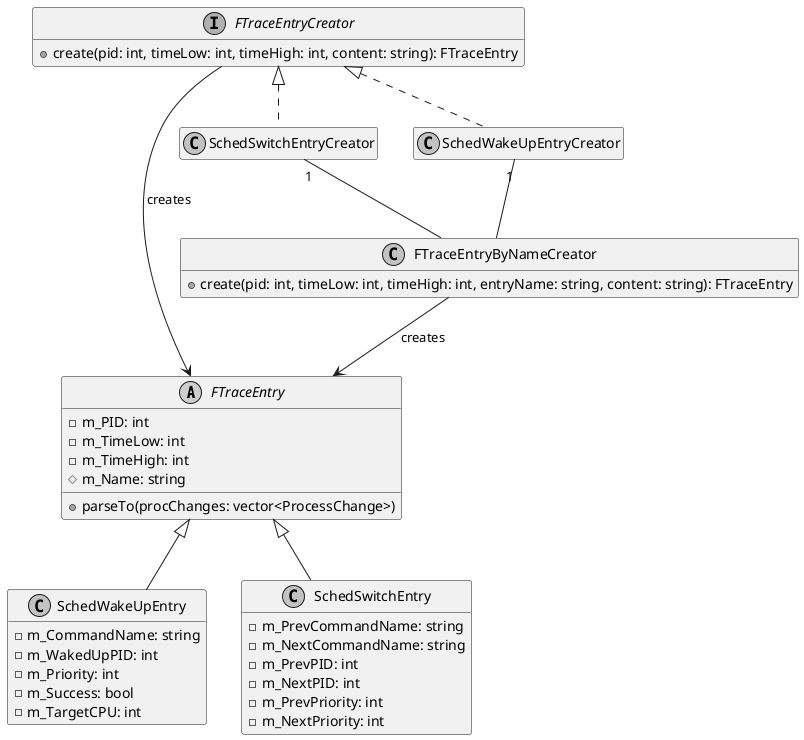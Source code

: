 @startuml

skinparam monochrome true

abstract FTraceEntry {
  - m_PID: int
  - m_TimeLow: int
  - m_TimeHigh: int
  # m_Name: string
  + parseTo(procChanges: vector<ProcessChange>)
}

class SchedWakeUpEntry {
  - m_CommandName: string
  - m_WakedUpPID: int
  - m_Priority: int
  - m_Success: bool
  - m_TargetCPU: int
}
hide SchedWakeUpEntry methods

FTraceEntry <|-- SchedWakeUpEntry

class SchedSwitchEntry {
  - m_PrevCommandName: string
  - m_NextCommandName: string
  - m_PrevPID: int
  - m_NextPID: int
  - m_PrevPriority: int
  - m_NextPriority: int
}
hide SchedSwitchEntry methods

FTraceEntry <|-- SchedSwitchEntry

class FTraceEntryByNameCreator {
  + create(pid: int, timeLow: int, timeHigh: int, entryName: string, content: string): FTraceEntry
}
hide FTraceEntryByNameCreator fields

FTraceEntryByNameCreator --> FTraceEntry: creates

SchedSwitchEntryCreator "1" -- FTraceEntryByNameCreator
SchedWakeUpEntryCreator "1" -- FTraceEntryByNameCreator

class SchedSwitchEntryCreator
hide SchedSwitchEntryCreator fields
hide SchedSwitchEntryCreator methods

class SchedWakeUpEntryCreator
hide SchedWakeUpEntryCreator fields
hide SchedWakeUpEntryCreator methods

FTraceEntryCreator <|.. SchedSwitchEntryCreator
FTraceEntryCreator <|.. SchedWakeUpEntryCreator

interface FTraceEntryCreator {
  + create(pid: int, timeLow: int, timeHigh: int, content: string): FTraceEntry
}
hide FTraceEntryCreator fields

FTraceEntryCreator --> FTraceEntry: creates

@enduml